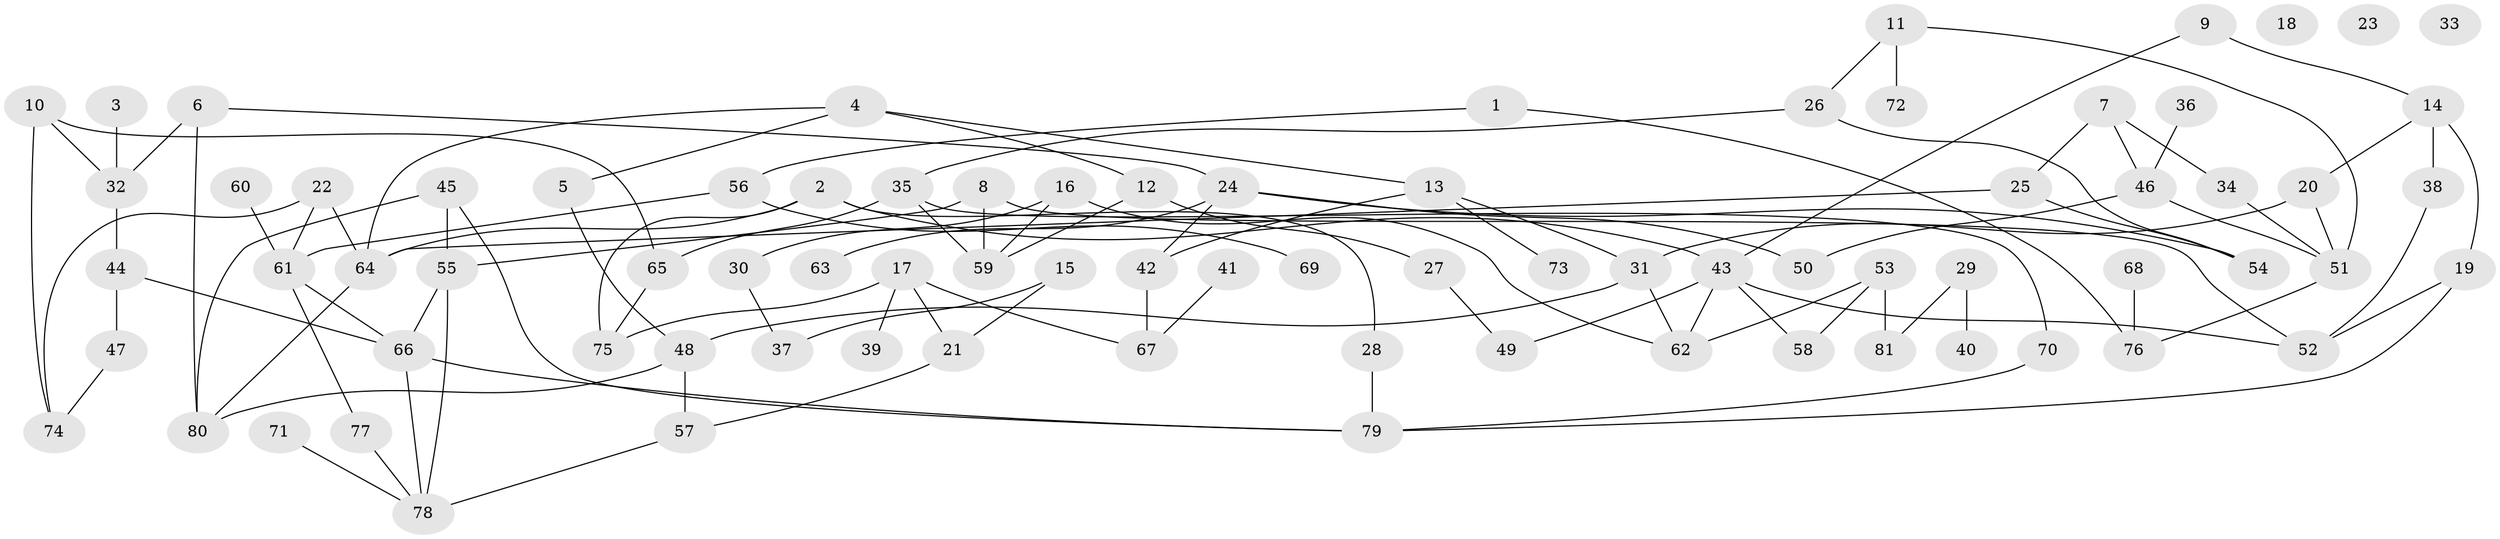 // coarse degree distribution, {4: 0.24074074074074073, 3: 0.3333333333333333, 2: 0.12962962962962962, 1: 0.14814814814814814, 6: 0.037037037037037035, 5: 0.09259259259259259, 7: 0.018518518518518517}
// Generated by graph-tools (version 1.1) at 2025/35/03/04/25 23:35:52]
// undirected, 81 vertices, 112 edges
graph export_dot {
  node [color=gray90,style=filled];
  1;
  2;
  3;
  4;
  5;
  6;
  7;
  8;
  9;
  10;
  11;
  12;
  13;
  14;
  15;
  16;
  17;
  18;
  19;
  20;
  21;
  22;
  23;
  24;
  25;
  26;
  27;
  28;
  29;
  30;
  31;
  32;
  33;
  34;
  35;
  36;
  37;
  38;
  39;
  40;
  41;
  42;
  43;
  44;
  45;
  46;
  47;
  48;
  49;
  50;
  51;
  52;
  53;
  54;
  55;
  56;
  57;
  58;
  59;
  60;
  61;
  62;
  63;
  64;
  65;
  66;
  67;
  68;
  69;
  70;
  71;
  72;
  73;
  74;
  75;
  76;
  77;
  78;
  79;
  80;
  81;
  1 -- 56;
  1 -- 76;
  2 -- 28;
  2 -- 43;
  2 -- 64;
  2 -- 75;
  3 -- 32;
  4 -- 5;
  4 -- 12;
  4 -- 13;
  4 -- 64;
  5 -- 48;
  6 -- 24;
  6 -- 32;
  6 -- 80;
  7 -- 25;
  7 -- 34;
  7 -- 46;
  8 -- 52;
  8 -- 55;
  8 -- 59;
  9 -- 14;
  9 -- 43;
  10 -- 32;
  10 -- 65;
  10 -- 74;
  11 -- 26;
  11 -- 51;
  11 -- 72;
  12 -- 27;
  12 -- 59;
  13 -- 31;
  13 -- 42;
  13 -- 73;
  14 -- 19;
  14 -- 20;
  14 -- 38;
  15 -- 21;
  15 -- 37;
  16 -- 30;
  16 -- 59;
  16 -- 62;
  17 -- 21;
  17 -- 39;
  17 -- 67;
  17 -- 75;
  19 -- 52;
  19 -- 79;
  20 -- 31;
  20 -- 51;
  21 -- 57;
  22 -- 61;
  22 -- 64;
  22 -- 74;
  24 -- 42;
  24 -- 50;
  24 -- 54;
  24 -- 63;
  25 -- 54;
  25 -- 64;
  26 -- 35;
  26 -- 54;
  27 -- 49;
  28 -- 79;
  29 -- 40;
  29 -- 81;
  30 -- 37;
  31 -- 48;
  31 -- 62;
  32 -- 44;
  34 -- 51;
  35 -- 59;
  35 -- 65;
  35 -- 70;
  36 -- 46;
  38 -- 52;
  41 -- 67;
  42 -- 67;
  43 -- 49;
  43 -- 52;
  43 -- 58;
  43 -- 62;
  44 -- 47;
  44 -- 66;
  45 -- 55;
  45 -- 79;
  45 -- 80;
  46 -- 50;
  46 -- 51;
  47 -- 74;
  48 -- 57;
  48 -- 80;
  51 -- 76;
  53 -- 58;
  53 -- 62;
  53 -- 81;
  55 -- 66;
  55 -- 78;
  56 -- 61;
  56 -- 69;
  57 -- 78;
  60 -- 61;
  61 -- 66;
  61 -- 77;
  64 -- 80;
  65 -- 75;
  66 -- 78;
  66 -- 79;
  68 -- 76;
  70 -- 79;
  71 -- 78;
  77 -- 78;
}
